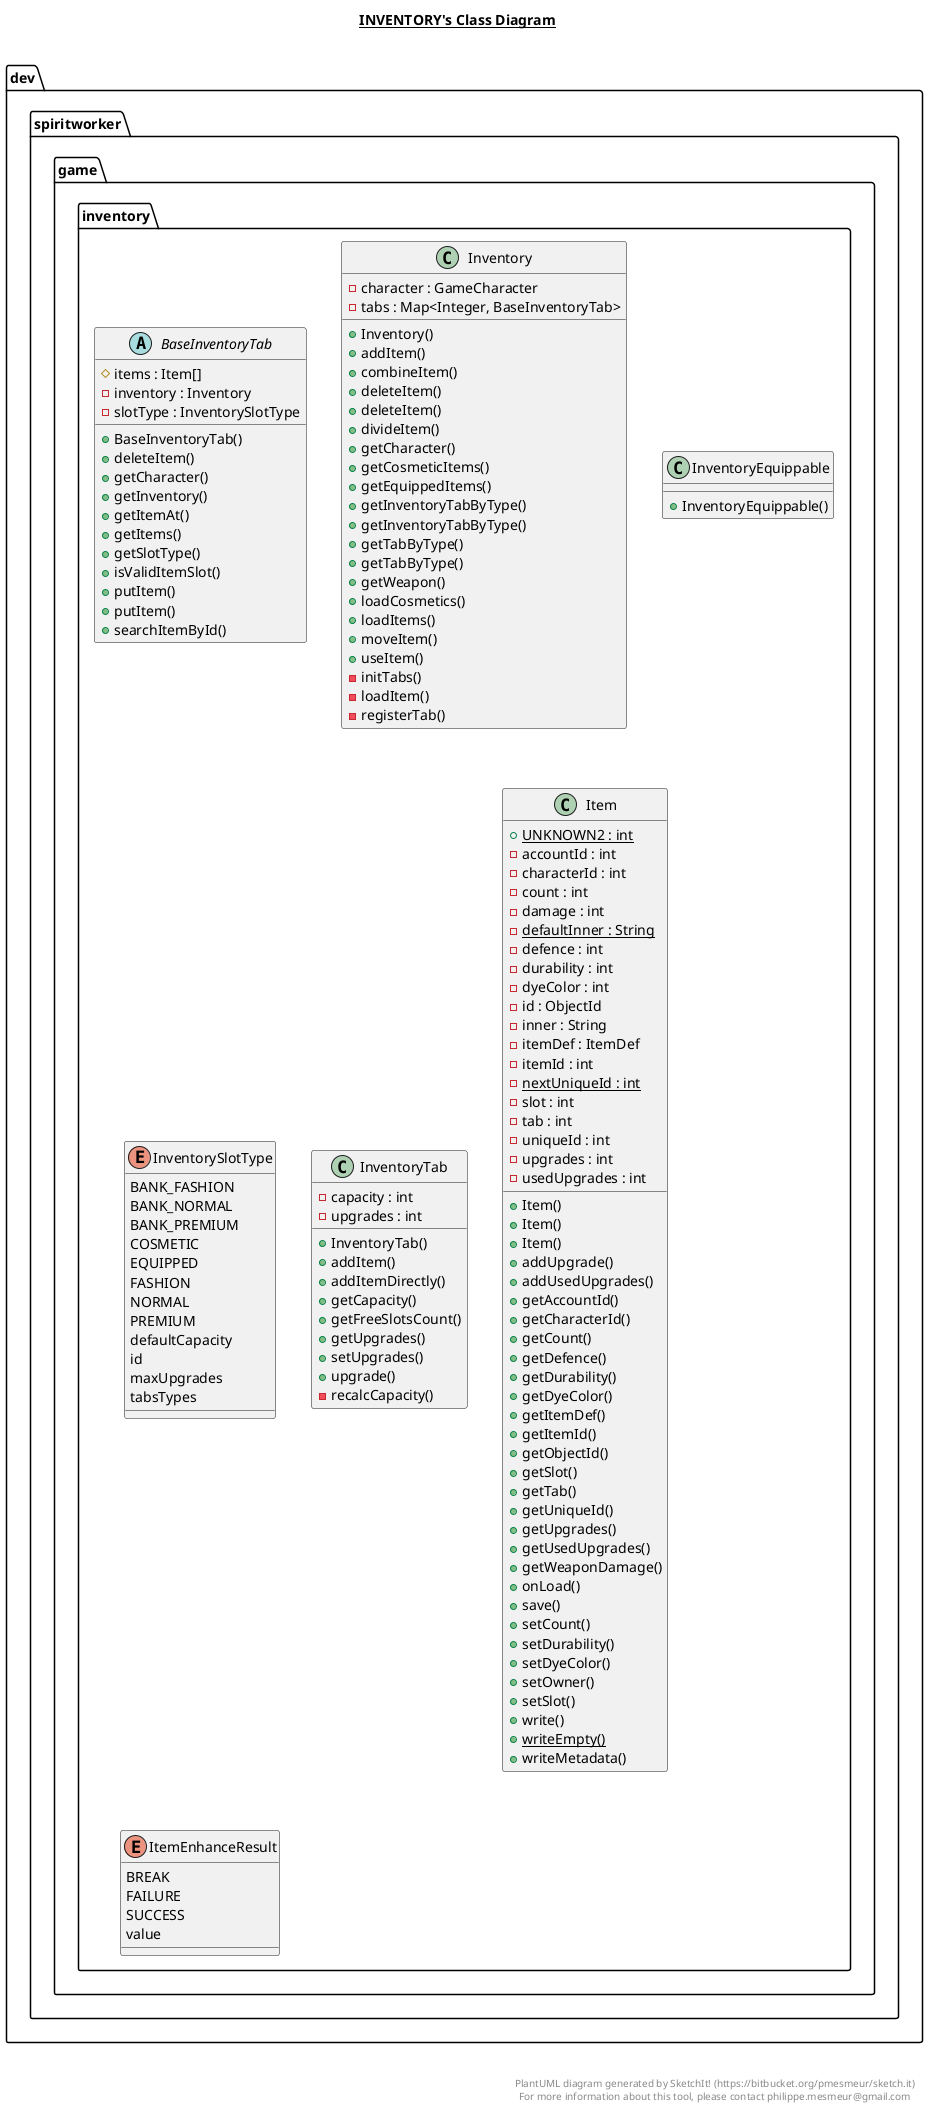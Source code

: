 @startuml

title __INVENTORY's Class Diagram__\n

  namespace dev.spiritworker {
    namespace game {
      namespace inventory {
        abstract class dev.spiritworker.game.inventory.BaseInventoryTab {
            # items : Item[]
            - inventory : Inventory
            - slotType : InventorySlotType
            + BaseInventoryTab()
            + deleteItem()
            + getCharacter()
            + getInventory()
            + getItemAt()
            + getItems()
            + getSlotType()
            + isValidItemSlot()
            + putItem()
            + putItem()
            + searchItemById()
        }
      }
    }
  }
  

  namespace dev.spiritworker {
    namespace game {
      namespace inventory {
        class dev.spiritworker.game.inventory.Inventory {
            - character : GameCharacter
            - tabs : Map<Integer, BaseInventoryTab>
            + Inventory()
            + addItem()
            + combineItem()
            + deleteItem()
            + deleteItem()
            + divideItem()
            + getCharacter()
            + getCosmeticItems()
            + getEquippedItems()
            + getInventoryTabByType()
            + getInventoryTabByType()
            + getTabByType()
            + getTabByType()
            + getWeapon()
            + loadCosmetics()
            + loadItems()
            + moveItem()
            + useItem()
            - initTabs()
            - loadItem()
            - registerTab()
        }
      }
    }
  }
  

  namespace dev.spiritworker {
    namespace game {
      namespace inventory {
        class dev.spiritworker.game.inventory.InventoryEquippable {
            + InventoryEquippable()
        }
      }
    }
  }
  

  namespace dev.spiritworker {
    namespace game {
      namespace inventory {
        enum InventorySlotType {
          BANK_FASHION
          BANK_NORMAL
          BANK_PREMIUM
          COSMETIC
          EQUIPPED
          FASHION
          NORMAL
          PREMIUM
          defaultCapacity
          id
          maxUpgrades
          tabsTypes
        }
      }
    }
  }
  

  namespace dev.spiritworker {
    namespace game {
      namespace inventory {
        class dev.spiritworker.game.inventory.InventoryTab {
            - capacity : int
            - upgrades : int
            + InventoryTab()
            + addItem()
            + addItemDirectly()
            + getCapacity()
            + getFreeSlotsCount()
            + getUpgrades()
            + setUpgrades()
            + upgrade()
            - recalcCapacity()
        }
      }
    }
  }
  

  namespace dev.spiritworker {
    namespace game {
      namespace inventory {
        class dev.spiritworker.game.inventory.Item {
            {static} + UNKNOWN2 : int
            - accountId : int
            - characterId : int
            - count : int
            - damage : int
            {static} - defaultInner : String
            - defence : int
            - durability : int
            - dyeColor : int
            - id : ObjectId
            - inner : String
            - itemDef : ItemDef
            - itemId : int
            {static} - nextUniqueId : int
            - slot : int
            - tab : int
            - uniqueId : int
            - upgrades : int
            - usedUpgrades : int
            + Item()
            + Item()
            + Item()
            + addUpgrade()
            + addUsedUpgrades()
            + getAccountId()
            + getCharacterId()
            + getCount()
            + getDefence()
            + getDurability()
            + getDyeColor()
            + getItemDef()
            + getItemId()
            + getObjectId()
            + getSlot()
            + getTab()
            + getUniqueId()
            + getUpgrades()
            + getUsedUpgrades()
            + getWeaponDamage()
            + onLoad()
            + save()
            + setCount()
            + setDurability()
            + setDyeColor()
            + setOwner()
            + setSlot()
            + write()
            {static} + writeEmpty()
            + writeMetadata()
        }
      }
    }
  }
  

  namespace dev.spiritworker {
    namespace game {
      namespace inventory {
        enum ItemEnhanceResult {
          BREAK
          FAILURE
          SUCCESS
          value
        }
      }
    }
  }
  



right footer


PlantUML diagram generated by SketchIt! (https://bitbucket.org/pmesmeur/sketch.it)
For more information about this tool, please contact philippe.mesmeur@gmail.com
endfooter

@enduml
